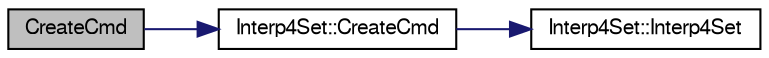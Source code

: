 digraph "CreateCmd"
{
 // LATEX_PDF_SIZE
  edge [fontname="FreeSans",fontsize="10",labelfontname="FreeSans",labelfontsize="10"];
  node [fontname="FreeSans",fontsize="10",shape=record];
  rankdir="LR";
  Node1 [label="CreateCmd",height=0.2,width=0.4,color="black", fillcolor="grey75", style="filled", fontcolor="black",tooltip=" "];
  Node1 -> Node2 [color="midnightblue",fontsize="10",style="solid",fontname="FreeSans"];
  Node2 [label="Interp4Set::CreateCmd",height=0.2,width=0.4,color="black", fillcolor="white", style="filled",URL="$classInterp4Set.html#a05535040832e686d3519cd6399f80933",tooltip="Ta metoda nie musi być zdefiniowna w klasie bazowej."];
  Node2 -> Node3 [color="midnightblue",fontsize="10",style="solid",fontname="FreeSans"];
  Node3 [label="Interp4Set::Interp4Set",height=0.2,width=0.4,color="black", fillcolor="white", style="filled",URL="$classInterp4Set.html#a1b3de8fc06124f8a37d188e6486e45d3",tooltip=" "];
}
